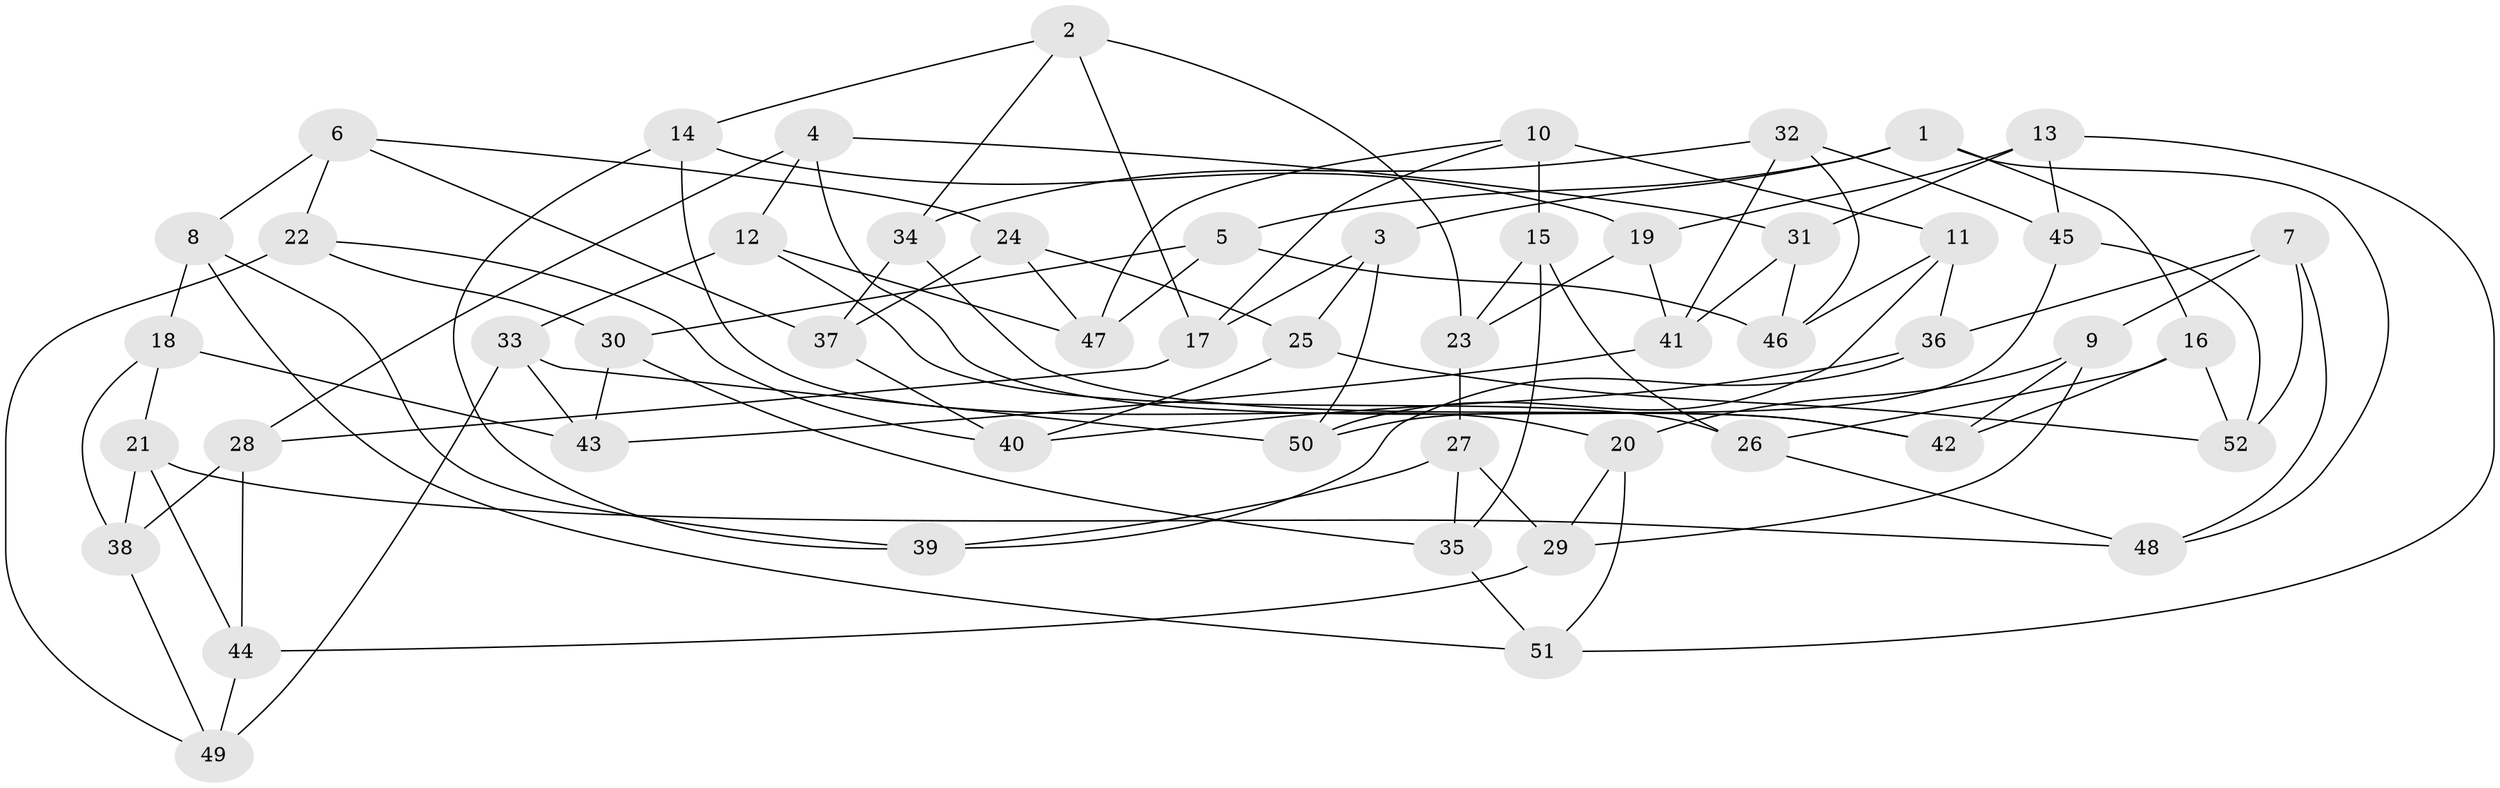 // coarse degree distribution, {4: 0.40625, 3: 0.0625, 6: 0.28125, 5: 0.25}
// Generated by graph-tools (version 1.1) at 2025/38/03/04/25 23:38:17]
// undirected, 52 vertices, 104 edges
graph export_dot {
  node [color=gray90,style=filled];
  1;
  2;
  3;
  4;
  5;
  6;
  7;
  8;
  9;
  10;
  11;
  12;
  13;
  14;
  15;
  16;
  17;
  18;
  19;
  20;
  21;
  22;
  23;
  24;
  25;
  26;
  27;
  28;
  29;
  30;
  31;
  32;
  33;
  34;
  35;
  36;
  37;
  38;
  39;
  40;
  41;
  42;
  43;
  44;
  45;
  46;
  47;
  48;
  49;
  50;
  51;
  52;
  1 -- 16;
  1 -- 48;
  1 -- 3;
  1 -- 5;
  2 -- 23;
  2 -- 17;
  2 -- 14;
  2 -- 34;
  3 -- 50;
  3 -- 25;
  3 -- 17;
  4 -- 42;
  4 -- 28;
  4 -- 12;
  4 -- 31;
  5 -- 47;
  5 -- 46;
  5 -- 30;
  6 -- 37;
  6 -- 22;
  6 -- 24;
  6 -- 8;
  7 -- 36;
  7 -- 48;
  7 -- 52;
  7 -- 9;
  8 -- 51;
  8 -- 18;
  8 -- 39;
  9 -- 20;
  9 -- 29;
  9 -- 42;
  10 -- 11;
  10 -- 17;
  10 -- 15;
  10 -- 47;
  11 -- 36;
  11 -- 46;
  11 -- 50;
  12 -- 26;
  12 -- 47;
  12 -- 33;
  13 -- 45;
  13 -- 31;
  13 -- 51;
  13 -- 19;
  14 -- 20;
  14 -- 39;
  14 -- 19;
  15 -- 23;
  15 -- 26;
  15 -- 35;
  16 -- 26;
  16 -- 42;
  16 -- 52;
  17 -- 28;
  18 -- 43;
  18 -- 21;
  18 -- 38;
  19 -- 41;
  19 -- 23;
  20 -- 29;
  20 -- 51;
  21 -- 48;
  21 -- 44;
  21 -- 38;
  22 -- 49;
  22 -- 40;
  22 -- 30;
  23 -- 27;
  24 -- 25;
  24 -- 37;
  24 -- 47;
  25 -- 40;
  25 -- 52;
  26 -- 48;
  27 -- 35;
  27 -- 39;
  27 -- 29;
  28 -- 38;
  28 -- 44;
  29 -- 44;
  30 -- 43;
  30 -- 35;
  31 -- 41;
  31 -- 46;
  32 -- 34;
  32 -- 45;
  32 -- 46;
  32 -- 41;
  33 -- 43;
  33 -- 50;
  33 -- 49;
  34 -- 42;
  34 -- 37;
  35 -- 51;
  36 -- 40;
  36 -- 39;
  37 -- 40;
  38 -- 49;
  41 -- 43;
  44 -- 49;
  45 -- 52;
  45 -- 50;
}
